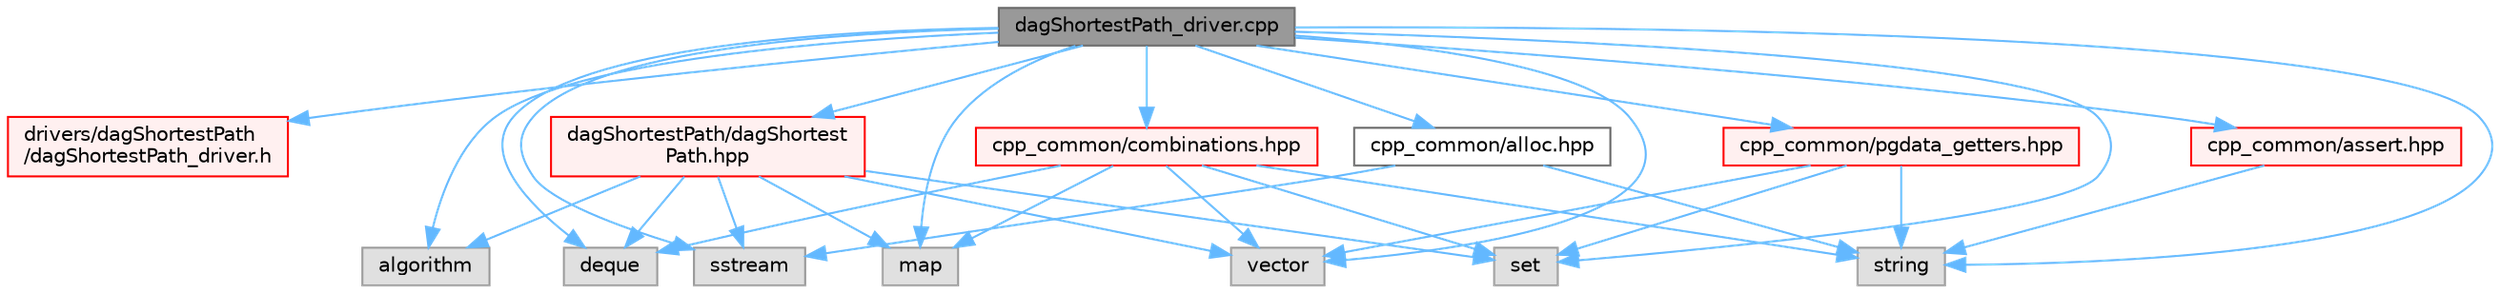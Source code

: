 digraph "dagShortestPath_driver.cpp"
{
 // LATEX_PDF_SIZE
  bgcolor="transparent";
  edge [fontname=Helvetica,fontsize=10,labelfontname=Helvetica,labelfontsize=10];
  node [fontname=Helvetica,fontsize=10,shape=box,height=0.2,width=0.4];
  Node1 [id="Node000001",label="dagShortestPath_driver.cpp",height=0.2,width=0.4,color="gray40", fillcolor="grey60", style="filled", fontcolor="black",tooltip=" "];
  Node1 -> Node2 [id="edge1_Node000001_Node000002",color="steelblue1",style="solid",tooltip=" "];
  Node2 [id="Node000002",label="drivers/dagShortestPath\l/dagShortestPath_driver.h",height=0.2,width=0.4,color="red", fillcolor="#FFF0F0", style="filled",URL="$dagShortestPath__driver_8h.html",tooltip=" "];
  Node1 -> Node8 [id="edge2_Node000001_Node000008",color="steelblue1",style="solid",tooltip=" "];
  Node8 [id="Node000008",label="sstream",height=0.2,width=0.4,color="grey60", fillcolor="#E0E0E0", style="filled",tooltip=" "];
  Node1 -> Node9 [id="edge3_Node000001_Node000009",color="steelblue1",style="solid",tooltip=" "];
  Node9 [id="Node000009",label="deque",height=0.2,width=0.4,color="grey60", fillcolor="#E0E0E0", style="filled",tooltip=" "];
  Node1 -> Node10 [id="edge4_Node000001_Node000010",color="steelblue1",style="solid",tooltip=" "];
  Node10 [id="Node000010",label="vector",height=0.2,width=0.4,color="grey60", fillcolor="#E0E0E0", style="filled",tooltip=" "];
  Node1 -> Node11 [id="edge5_Node000001_Node000011",color="steelblue1",style="solid",tooltip=" "];
  Node11 [id="Node000011",label="algorithm",height=0.2,width=0.4,color="grey60", fillcolor="#E0E0E0", style="filled",tooltip=" "];
  Node1 -> Node12 [id="edge6_Node000001_Node000012",color="steelblue1",style="solid",tooltip=" "];
  Node12 [id="Node000012",label="string",height=0.2,width=0.4,color="grey60", fillcolor="#E0E0E0", style="filled",tooltip=" "];
  Node1 -> Node13 [id="edge7_Node000001_Node000013",color="steelblue1",style="solid",tooltip=" "];
  Node13 [id="Node000013",label="map",height=0.2,width=0.4,color="grey60", fillcolor="#E0E0E0", style="filled",tooltip=" "];
  Node1 -> Node14 [id="edge8_Node000001_Node000014",color="steelblue1",style="solid",tooltip=" "];
  Node14 [id="Node000014",label="set",height=0.2,width=0.4,color="grey60", fillcolor="#E0E0E0", style="filled",tooltip=" "];
  Node1 -> Node15 [id="edge9_Node000001_Node000015",color="steelblue1",style="solid",tooltip=" "];
  Node15 [id="Node000015",label="dagShortestPath/dagShortest\lPath.hpp",height=0.2,width=0.4,color="red", fillcolor="#FFF0F0", style="filled",URL="$dagShortestPath_8hpp.html",tooltip=" "];
  Node15 -> Node9 [id="edge10_Node000015_Node000009",color="steelblue1",style="solid",tooltip=" "];
  Node15 -> Node14 [id="edge11_Node000015_Node000014",color="steelblue1",style="solid",tooltip=" "];
  Node15 -> Node10 [id="edge12_Node000015_Node000010",color="steelblue1",style="solid",tooltip=" "];
  Node15 -> Node11 [id="edge13_Node000015_Node000011",color="steelblue1",style="solid",tooltip=" "];
  Node15 -> Node8 [id="edge14_Node000015_Node000008",color="steelblue1",style="solid",tooltip=" "];
  Node15 -> Node13 [id="edge15_Node000015_Node000013",color="steelblue1",style="solid",tooltip=" "];
  Node1 -> Node45 [id="edge16_Node000001_Node000045",color="steelblue1",style="solid",tooltip=" "];
  Node45 [id="Node000045",label="cpp_common/combinations.hpp",height=0.2,width=0.4,color="red", fillcolor="#FFF0F0", style="filled",URL="$combinations_8hpp.html",tooltip=" "];
  Node45 -> Node13 [id="edge17_Node000045_Node000013",color="steelblue1",style="solid",tooltip=" "];
  Node45 -> Node14 [id="edge18_Node000045_Node000014",color="steelblue1",style="solid",tooltip=" "];
  Node45 -> Node9 [id="edge19_Node000045_Node000009",color="steelblue1",style="solid",tooltip=" "];
  Node45 -> Node10 [id="edge20_Node000045_Node000010",color="steelblue1",style="solid",tooltip=" "];
  Node45 -> Node12 [id="edge21_Node000045_Node000012",color="steelblue1",style="solid",tooltip=" "];
  Node1 -> Node47 [id="edge22_Node000001_Node000047",color="steelblue1",style="solid",tooltip=" "];
  Node47 [id="Node000047",label="cpp_common/pgdata_getters.hpp",height=0.2,width=0.4,color="red", fillcolor="#FFF0F0", style="filled",URL="$pgdata__getters_8hpp.html",tooltip=" "];
  Node47 -> Node12 [id="edge23_Node000047_Node000012",color="steelblue1",style="solid",tooltip=" "];
  Node47 -> Node14 [id="edge24_Node000047_Node000014",color="steelblue1",style="solid",tooltip=" "];
  Node47 -> Node10 [id="edge25_Node000047_Node000010",color="steelblue1",style="solid",tooltip=" "];
  Node1 -> Node59 [id="edge26_Node000001_Node000059",color="steelblue1",style="solid",tooltip=" "];
  Node59 [id="Node000059",label="cpp_common/alloc.hpp",height=0.2,width=0.4,color="grey40", fillcolor="white", style="filled",URL="$alloc_8hpp.html",tooltip=" "];
  Node59 -> Node12 [id="edge27_Node000059_Node000012",color="steelblue1",style="solid",tooltip=" "];
  Node59 -> Node8 [id="edge28_Node000059_Node000008",color="steelblue1",style="solid",tooltip=" "];
  Node1 -> Node39 [id="edge29_Node000001_Node000039",color="steelblue1",style="solid",tooltip=" "];
  Node39 [id="Node000039",label="cpp_common/assert.hpp",height=0.2,width=0.4,color="red", fillcolor="#FFF0F0", style="filled",URL="$assert_8hpp.html",tooltip="Assertions Handling."];
  Node39 -> Node12 [id="edge30_Node000039_Node000012",color="steelblue1",style="solid",tooltip=" "];
}
